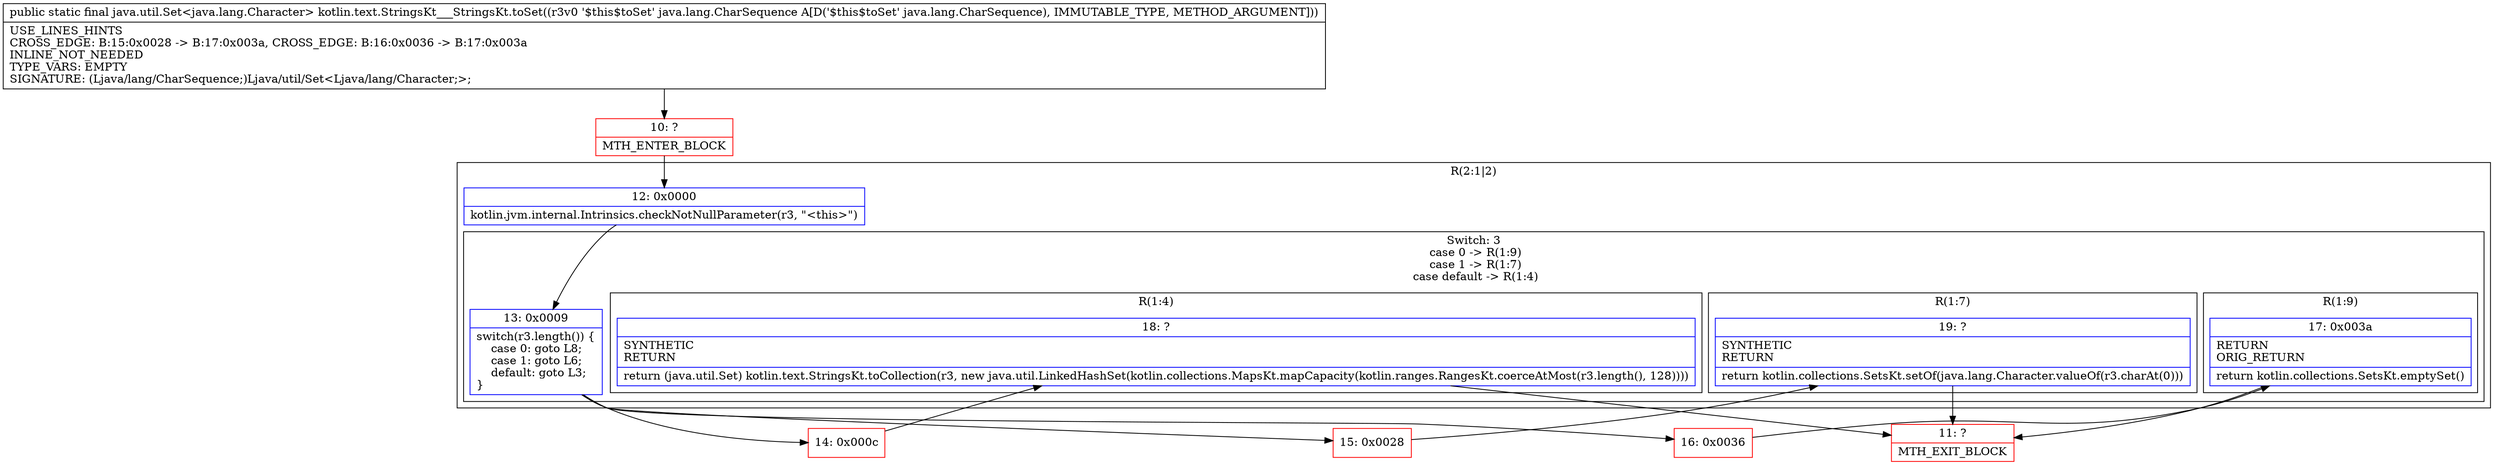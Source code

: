 digraph "CFG forkotlin.text.StringsKt___StringsKt.toSet(Ljava\/lang\/CharSequence;)Ljava\/util\/Set;" {
subgraph cluster_Region_2081610269 {
label = "R(2:1|2)";
node [shape=record,color=blue];
Node_12 [shape=record,label="{12\:\ 0x0000|kotlin.jvm.internal.Intrinsics.checkNotNullParameter(r3, \"\<this\>\")\l}"];
subgraph cluster_SwitchRegion_840864644 {
label = "Switch: 3
 case 0 -> R(1:9)
 case 1 -> R(1:7)
 case default -> R(1:4)";
node [shape=record,color=blue];
Node_13 [shape=record,label="{13\:\ 0x0009|switch(r3.length()) \{\l    case 0: goto L8;\l    case 1: goto L6;\l    default: goto L3;\l\}\l}"];
subgraph cluster_Region_1889775835 {
label = "R(1:9)";
node [shape=record,color=blue];
Node_17 [shape=record,label="{17\:\ 0x003a|RETURN\lORIG_RETURN\l|return kotlin.collections.SetsKt.emptySet()\l}"];
}
subgraph cluster_Region_757490507 {
label = "R(1:7)";
node [shape=record,color=blue];
Node_19 [shape=record,label="{19\:\ ?|SYNTHETIC\lRETURN\l|return kotlin.collections.SetsKt.setOf(java.lang.Character.valueOf(r3.charAt(0)))\l}"];
}
subgraph cluster_Region_1200522944 {
label = "R(1:4)";
node [shape=record,color=blue];
Node_18 [shape=record,label="{18\:\ ?|SYNTHETIC\lRETURN\l|return (java.util.Set) kotlin.text.StringsKt.toCollection(r3, new java.util.LinkedHashSet(kotlin.collections.MapsKt.mapCapacity(kotlin.ranges.RangesKt.coerceAtMost(r3.length(), 128))))\l}"];
}
}
}
Node_10 [shape=record,color=red,label="{10\:\ ?|MTH_ENTER_BLOCK\l}"];
Node_14 [shape=record,color=red,label="{14\:\ 0x000c}"];
Node_11 [shape=record,color=red,label="{11\:\ ?|MTH_EXIT_BLOCK\l}"];
Node_15 [shape=record,color=red,label="{15\:\ 0x0028}"];
Node_16 [shape=record,color=red,label="{16\:\ 0x0036}"];
MethodNode[shape=record,label="{public static final java.util.Set\<java.lang.Character\> kotlin.text.StringsKt___StringsKt.toSet((r3v0 '$this$toSet' java.lang.CharSequence A[D('$this$toSet' java.lang.CharSequence), IMMUTABLE_TYPE, METHOD_ARGUMENT]))  | USE_LINES_HINTS\lCROSS_EDGE: B:15:0x0028 \-\> B:17:0x003a, CROSS_EDGE: B:16:0x0036 \-\> B:17:0x003a\lINLINE_NOT_NEEDED\lTYPE_VARS: EMPTY\lSIGNATURE: (Ljava\/lang\/CharSequence;)Ljava\/util\/Set\<Ljava\/lang\/Character;\>;\l}"];
MethodNode -> Node_10;Node_12 -> Node_13;
Node_13 -> Node_14;
Node_13 -> Node_15;
Node_13 -> Node_16;
Node_17 -> Node_11;
Node_19 -> Node_11;
Node_18 -> Node_11;
Node_10 -> Node_12;
Node_14 -> Node_18;
Node_15 -> Node_19;
Node_16 -> Node_17;
}

